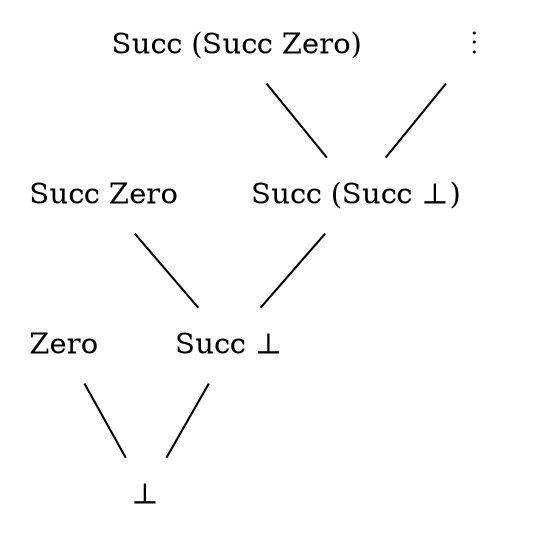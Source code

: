 graph natdomain
{
        rankdir=BT

	node [shape=plaintext]

        {       rank = same;
                cl [label="Succ (Succ Zero)"];
                cr [label="&#8942;"];
        }

	{	rank = same;
                bl [label="Succ Zero"];
                br [label="Succ (Succ &perp;)"];
	}

	{	rank = same;
		al [label="Zero"];
        	ar [label="Succ &perp;"];
	}

        {       rank = same;
                bot [label="&perp;"];
        }

        bot -- al;
        bot -- ar;

        ar -- bl;
        ar -- br;

        br -- cl;
        br -- cr;

}